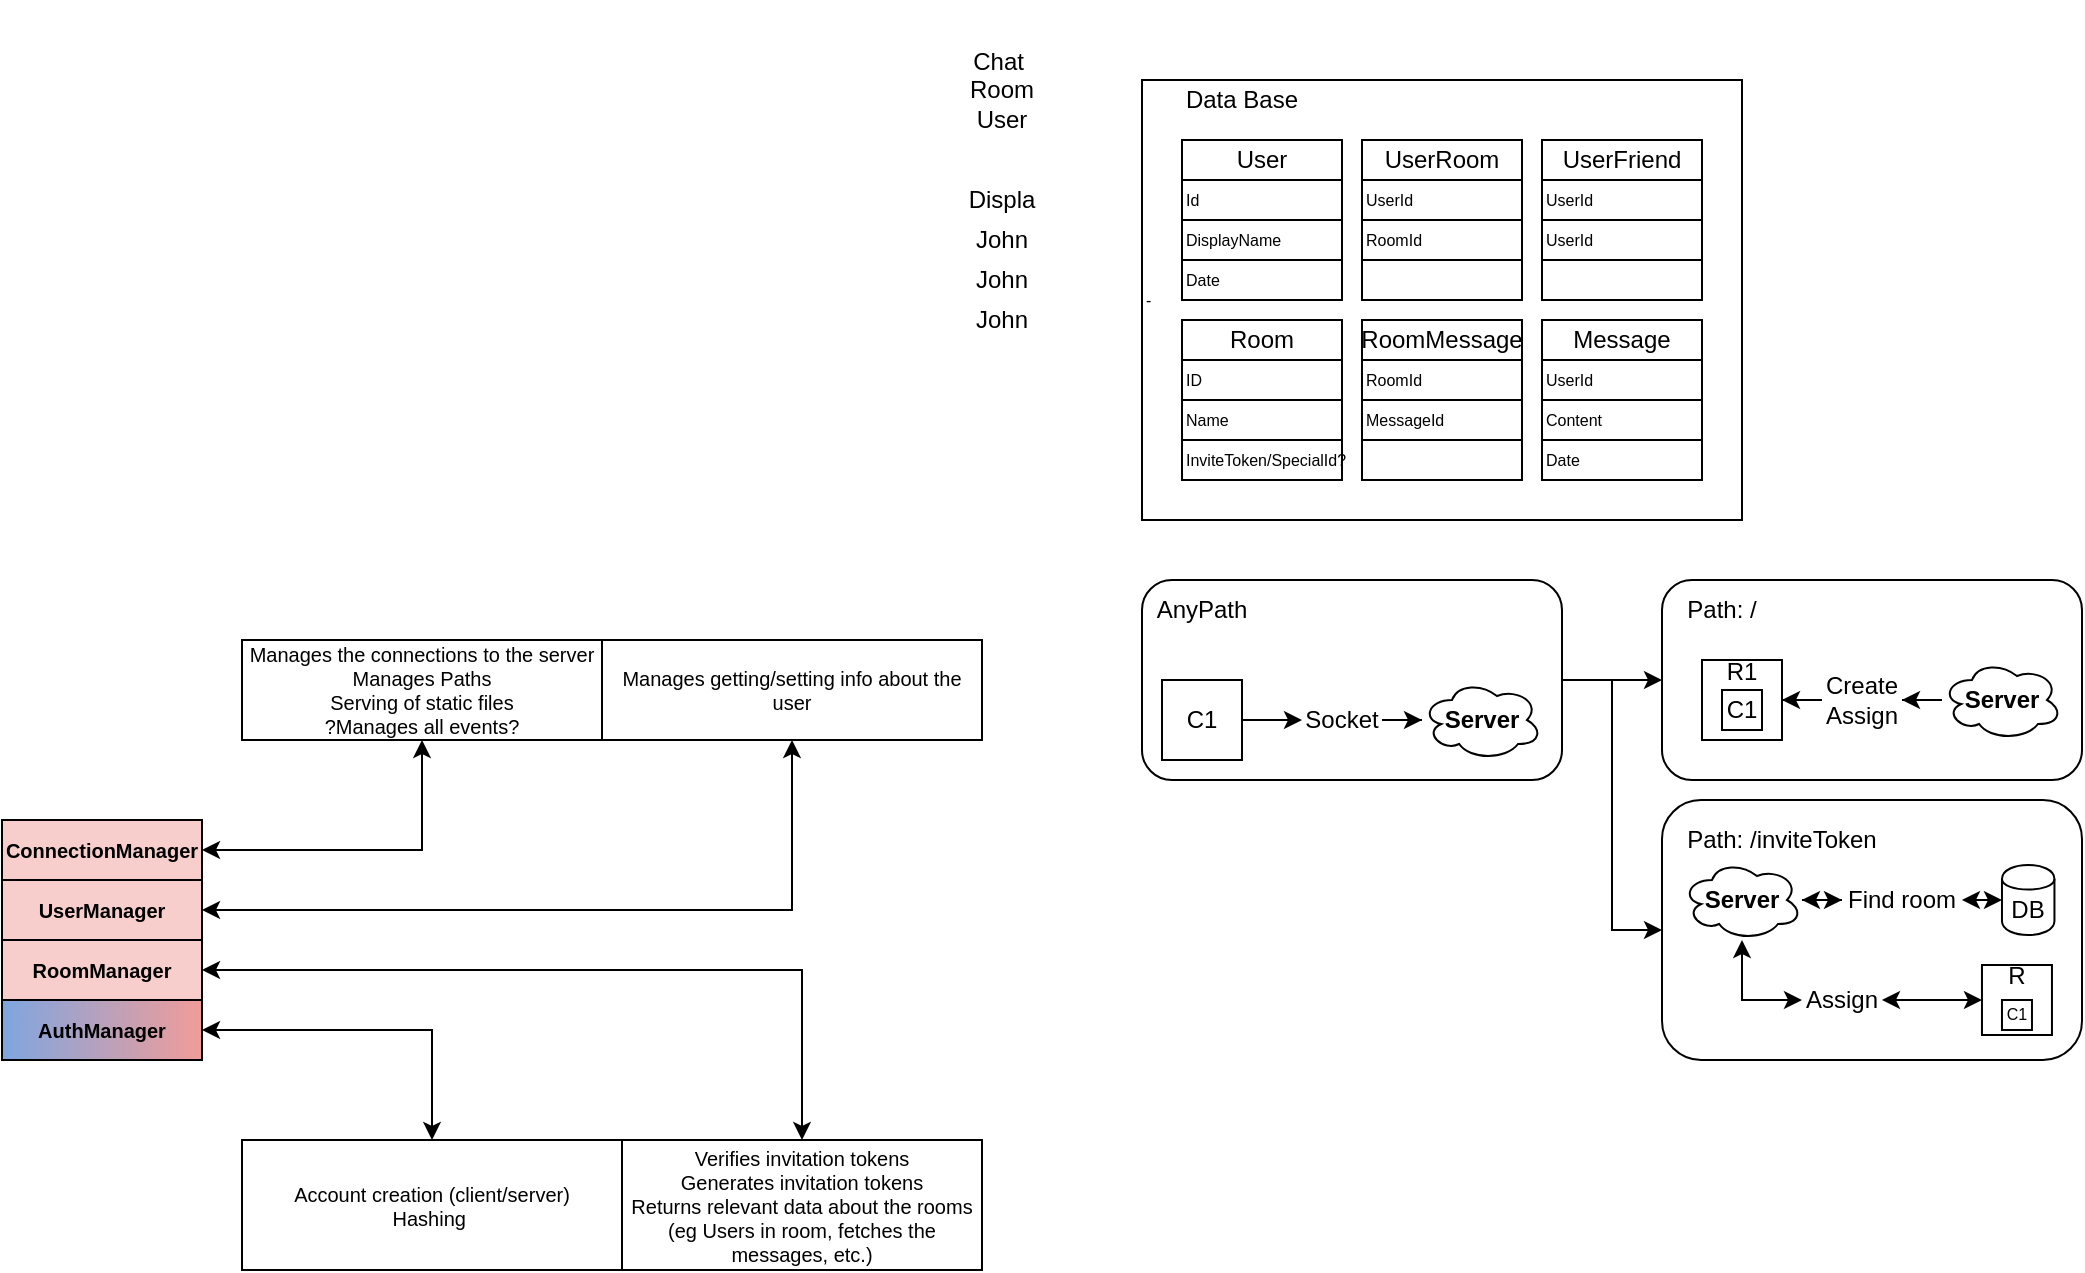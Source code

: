 <mxfile version="13.3.9" type="device" pages="2"><diagram id="C1Qc7fGZFLGcD5aJyYc9" name="Page-1"><mxGraphModel dx="750" dy="1463" grid="1" gridSize="10" guides="1" tooltips="1" connect="1" arrows="1" fold="1" page="1" pageScale="1" pageWidth="1100" pageHeight="850" math="0" shadow="0"><root><mxCell id="0"/><mxCell id="1" parent="0"/><mxCell id="4MFG4JKqk7e8f2Rn_GQQ-120" value="" style="group" parent="1" vertex="1" connectable="0"><mxGeometry x="610" y="-10" width="300" height="220" as="geometry"/></mxCell><mxCell id="4MFG4JKqk7e8f2Rn_GQQ-117" value="-" style="rounded=0;whiteSpace=wrap;html=1;strokeColor=#000000;fontSize=8;align=left;" parent="4MFG4JKqk7e8f2Rn_GQQ-120" vertex="1"><mxGeometry width="300" height="220" as="geometry"/></mxCell><mxCell id="4MFG4JKqk7e8f2Rn_GQQ-119" value="Data Base" style="text;html=1;strokeColor=none;fillColor=none;align=center;verticalAlign=middle;whiteSpace=wrap;rounded=0;fontSize=12;" parent="4MFG4JKqk7e8f2Rn_GQQ-120" vertex="1"><mxGeometry width="100" height="19.13" as="geometry"/></mxCell><mxCell id="4MFG4JKqk7e8f2Rn_GQQ-105" value="" style="group" parent="4MFG4JKqk7e8f2Rn_GQQ-120" vertex="1" connectable="0"><mxGeometry x="200" y="120" width="80" height="80" as="geometry"/></mxCell><mxCell id="4MFG4JKqk7e8f2Rn_GQQ-106" value="" style="whiteSpace=wrap;html=1;aspect=fixed;align=left;" parent="4MFG4JKqk7e8f2Rn_GQQ-105" vertex="1"><mxGeometry width="80" height="80" as="geometry"/></mxCell><mxCell id="4MFG4JKqk7e8f2Rn_GQQ-107" value="Message" style="text;html=1;fillColor=none;align=center;verticalAlign=middle;whiteSpace=wrap;rounded=0;strokeColor=#000000;" parent="4MFG4JKqk7e8f2Rn_GQQ-105" vertex="1"><mxGeometry width="80" height="20" as="geometry"/></mxCell><mxCell id="4MFG4JKqk7e8f2Rn_GQQ-108" value="UserId" style="text;html=1;fillColor=none;align=left;verticalAlign=middle;whiteSpace=wrap;rounded=0;strokeColor=#000000;fontSize=8;" parent="4MFG4JKqk7e8f2Rn_GQQ-105" vertex="1"><mxGeometry y="20" width="80" height="20" as="geometry"/></mxCell><mxCell id="4MFG4JKqk7e8f2Rn_GQQ-109" value="Content" style="text;html=1;fillColor=none;align=left;verticalAlign=middle;whiteSpace=wrap;rounded=0;strokeColor=#000000;fontSize=8;" parent="4MFG4JKqk7e8f2Rn_GQQ-105" vertex="1"><mxGeometry y="40" width="80" height="20" as="geometry"/></mxCell><mxCell id="4MFG4JKqk7e8f2Rn_GQQ-110" value="Date" style="text;html=1;fillColor=none;align=left;verticalAlign=middle;whiteSpace=wrap;rounded=0;strokeColor=#000000;fontSize=8;" parent="4MFG4JKqk7e8f2Rn_GQQ-105" vertex="1"><mxGeometry y="60" width="80" height="20" as="geometry"/></mxCell><mxCell id="4MFG4JKqk7e8f2Rn_GQQ-121" value="" style="group" parent="4MFG4JKqk7e8f2Rn_GQQ-120" vertex="1" connectable="0"><mxGeometry x="110" y="120" width="80" height="80" as="geometry"/></mxCell><mxCell id="4MFG4JKqk7e8f2Rn_GQQ-122" value="" style="whiteSpace=wrap;html=1;aspect=fixed;" parent="4MFG4JKqk7e8f2Rn_GQQ-121" vertex="1"><mxGeometry width="80" height="80" as="geometry"/></mxCell><mxCell id="4MFG4JKqk7e8f2Rn_GQQ-123" value="RoomMessage" style="text;html=1;fillColor=none;align=center;verticalAlign=middle;whiteSpace=wrap;rounded=0;strokeColor=#000000;" parent="4MFG4JKqk7e8f2Rn_GQQ-121" vertex="1"><mxGeometry width="80" height="20" as="geometry"/></mxCell><mxCell id="4MFG4JKqk7e8f2Rn_GQQ-124" value="RoomId" style="text;html=1;fillColor=none;align=left;verticalAlign=middle;whiteSpace=wrap;rounded=0;strokeColor=#000000;fontSize=8;" parent="4MFG4JKqk7e8f2Rn_GQQ-121" vertex="1"><mxGeometry y="20" width="80" height="20" as="geometry"/></mxCell><mxCell id="4MFG4JKqk7e8f2Rn_GQQ-125" value="MessageId" style="text;html=1;fillColor=none;align=left;verticalAlign=middle;whiteSpace=wrap;rounded=0;strokeColor=#000000;fontSize=8;" parent="4MFG4JKqk7e8f2Rn_GQQ-121" vertex="1"><mxGeometry y="40" width="80" height="20" as="geometry"/></mxCell><mxCell id="4MFG4JKqk7e8f2Rn_GQQ-126" value="" style="text;html=1;fillColor=none;align=left;verticalAlign=middle;whiteSpace=wrap;rounded=0;strokeColor=#000000;fontSize=8;" parent="4MFG4JKqk7e8f2Rn_GQQ-121" vertex="1"><mxGeometry y="60" width="80" height="20" as="geometry"/></mxCell><mxCell id="DiiUqdU1ZEPcjhOyAcF--4" value="Chat&amp;nbsp;&lt;br&gt;Room&lt;br&gt;User&lt;br&gt;" style="text;html=1;strokeColor=none;fillColor=none;align=center;verticalAlign=middle;whiteSpace=wrap;rounded=0;" parent="1" vertex="1"><mxGeometry x="460" y="-50" width="160" height="90" as="geometry"/></mxCell><mxCell id="DiiUqdU1ZEPcjhOyAcF--5" value="Displa" style="text;html=1;strokeColor=none;fillColor=none;align=center;verticalAlign=middle;whiteSpace=wrap;rounded=0;" parent="1" vertex="1"><mxGeometry x="520" y="40" width="40" height="20" as="geometry"/></mxCell><mxCell id="DiiUqdU1ZEPcjhOyAcF--7" value="John&lt;br&gt;" style="text;html=1;strokeColor=none;fillColor=none;align=center;verticalAlign=middle;whiteSpace=wrap;rounded=0;" parent="1" vertex="1"><mxGeometry x="520" y="60" width="40" height="20" as="geometry"/></mxCell><mxCell id="DiiUqdU1ZEPcjhOyAcF--9" value="John&lt;br&gt;" style="text;html=1;strokeColor=none;fillColor=none;align=center;verticalAlign=middle;whiteSpace=wrap;rounded=0;" parent="1" vertex="1"><mxGeometry x="520" y="80" width="40" height="20" as="geometry"/></mxCell><mxCell id="DiiUqdU1ZEPcjhOyAcF--10" value="John&lt;br&gt;" style="text;html=1;strokeColor=none;fillColor=none;align=center;verticalAlign=middle;whiteSpace=wrap;rounded=0;" parent="1" vertex="1"><mxGeometry x="520" y="100" width="40" height="20" as="geometry"/></mxCell><mxCell id="4MFG4JKqk7e8f2Rn_GQQ-31" value="" style="group" parent="1" vertex="1" connectable="0"><mxGeometry x="610" y="240" width="210" height="100" as="geometry"/></mxCell><mxCell id="4MFG4JKqk7e8f2Rn_GQQ-13" value="" style="rounded=1;whiteSpace=wrap;html=1;" parent="4MFG4JKqk7e8f2Rn_GQQ-31" vertex="1"><mxGeometry width="210" height="100" as="geometry"/></mxCell><mxCell id="4MFG4JKqk7e8f2Rn_GQQ-15" value="" style="group" parent="4MFG4JKqk7e8f2Rn_GQQ-31" vertex="1" connectable="0"><mxGeometry x="10" y="50" width="190" height="40" as="geometry"/></mxCell><mxCell id="DiiUqdU1ZEPcjhOyAcF--2" value="&lt;b&gt;Server&lt;/b&gt;" style="ellipse;shape=cloud;whiteSpace=wrap;html=1;" parent="4MFG4JKqk7e8f2Rn_GQQ-15" vertex="1"><mxGeometry x="130" width="60" height="40" as="geometry"/></mxCell><mxCell id="4MFG4JKqk7e8f2Rn_GQQ-3" value="C1" style="whiteSpace=wrap;html=1;aspect=fixed;" parent="4MFG4JKqk7e8f2Rn_GQQ-15" vertex="1"><mxGeometry width="40" height="40" as="geometry"/></mxCell><mxCell id="4MFG4JKqk7e8f2Rn_GQQ-11" style="edgeStyle=orthogonalEdgeStyle;rounded=0;orthogonalLoop=1;jettySize=auto;html=1;exitX=1;exitY=0.5;exitDx=0;exitDy=0;" parent="4MFG4JKqk7e8f2Rn_GQQ-15" source="4MFG4JKqk7e8f2Rn_GQQ-7" target="DiiUqdU1ZEPcjhOyAcF--2" edge="1"><mxGeometry relative="1" as="geometry"/></mxCell><mxCell id="4MFG4JKqk7e8f2Rn_GQQ-7" value="Socket" style="text;html=1;strokeColor=none;fillColor=none;align=center;verticalAlign=middle;whiteSpace=wrap;rounded=0;" parent="4MFG4JKqk7e8f2Rn_GQQ-15" vertex="1"><mxGeometry x="70" y="10" width="40" height="20" as="geometry"/></mxCell><mxCell id="4MFG4JKqk7e8f2Rn_GQQ-10" style="edgeStyle=orthogonalEdgeStyle;rounded=0;orthogonalLoop=1;jettySize=auto;html=1;exitX=1;exitY=0.5;exitDx=0;exitDy=0;entryX=0;entryY=0.5;entryDx=0;entryDy=0;" parent="4MFG4JKqk7e8f2Rn_GQQ-15" source="4MFG4JKqk7e8f2Rn_GQQ-3" target="4MFG4JKqk7e8f2Rn_GQQ-7" edge="1"><mxGeometry relative="1" as="geometry"/></mxCell><mxCell id="4MFG4JKqk7e8f2Rn_GQQ-32" value="AnyPath" style="text;html=1;strokeColor=none;fillColor=none;align=center;verticalAlign=middle;whiteSpace=wrap;rounded=0;" parent="4MFG4JKqk7e8f2Rn_GQQ-31" vertex="1"><mxGeometry x="10" y="5" width="40" height="20" as="geometry"/></mxCell><mxCell id="4MFG4JKqk7e8f2Rn_GQQ-46" value="" style="group" parent="1" vertex="1" connectable="0"><mxGeometry x="870" y="240" width="210" height="100" as="geometry"/></mxCell><mxCell id="4MFG4JKqk7e8f2Rn_GQQ-44" value="" style="group" parent="4MFG4JKqk7e8f2Rn_GQQ-46" vertex="1" connectable="0"><mxGeometry width="210" height="100" as="geometry"/></mxCell><mxCell id="4MFG4JKqk7e8f2Rn_GQQ-17" value="" style="rounded=1;whiteSpace=wrap;html=1;" parent="4MFG4JKqk7e8f2Rn_GQQ-44" vertex="1"><mxGeometry width="210" height="100" as="geometry"/></mxCell><mxCell id="4MFG4JKqk7e8f2Rn_GQQ-34" value="Path: /" style="text;html=1;strokeColor=none;fillColor=none;align=center;verticalAlign=middle;whiteSpace=wrap;rounded=0;" parent="4MFG4JKqk7e8f2Rn_GQQ-44" vertex="1"><mxGeometry x="10" y="5" width="40" height="20" as="geometry"/></mxCell><mxCell id="4MFG4JKqk7e8f2Rn_GQQ-40" value="" style="group" parent="4MFG4JKqk7e8f2Rn_GQQ-46" vertex="1" connectable="0"><mxGeometry x="10" y="40" width="200" height="50" as="geometry"/></mxCell><mxCell id="4MFG4JKqk7e8f2Rn_GQQ-20" value="&lt;b&gt;Server&lt;/b&gt;" style="ellipse;shape=cloud;whiteSpace=wrap;html=1;" parent="4MFG4JKqk7e8f2Rn_GQQ-40" vertex="1"><mxGeometry x="130" width="60" height="40" as="geometry"/></mxCell><mxCell id="4MFG4JKqk7e8f2Rn_GQQ-39" style="edgeStyle=orthogonalEdgeStyle;rounded=0;orthogonalLoop=1;jettySize=auto;html=1;exitX=1;exitY=0.5;exitDx=0;exitDy=0;startArrow=classic;startFill=1;endArrow=none;endFill=0;" parent="4MFG4JKqk7e8f2Rn_GQQ-40" source="4MFG4JKqk7e8f2Rn_GQQ-37" target="4MFG4JKqk7e8f2Rn_GQQ-20" edge="1"><mxGeometry relative="1" as="geometry"/></mxCell><mxCell id="4MFG4JKqk7e8f2Rn_GQQ-37" value="Create&lt;br&gt;Assign" style="text;html=1;strokeColor=none;fillColor=none;align=center;verticalAlign=middle;whiteSpace=wrap;rounded=0;" parent="4MFG4JKqk7e8f2Rn_GQQ-40" vertex="1"><mxGeometry x="70" y="10" width="40" height="20" as="geometry"/></mxCell><mxCell id="4MFG4JKqk7e8f2Rn_GQQ-38" style="edgeStyle=orthogonalEdgeStyle;rounded=0;orthogonalLoop=1;jettySize=auto;html=1;exitX=1;exitY=0.5;exitDx=0;exitDy=0;startArrow=classic;startFill=1;endArrow=none;endFill=0;" parent="4MFG4JKqk7e8f2Rn_GQQ-40" source="4MFG4JKqk7e8f2Rn_GQQ-25" target="4MFG4JKqk7e8f2Rn_GQQ-37" edge="1"><mxGeometry relative="1" as="geometry"><mxPoint x="820" y="465" as="sourcePoint"/><mxPoint x="860" y="465" as="targetPoint"/></mxGeometry></mxCell><mxCell id="4MFG4JKqk7e8f2Rn_GQQ-41" value="" style="group" parent="4MFG4JKqk7e8f2Rn_GQQ-40" vertex="1" connectable="0"><mxGeometry x="10" width="40" height="40" as="geometry"/></mxCell><mxCell id="4MFG4JKqk7e8f2Rn_GQQ-25" value="" style="whiteSpace=wrap;html=1;aspect=fixed;" parent="4MFG4JKqk7e8f2Rn_GQQ-41" vertex="1"><mxGeometry width="40" height="40" as="geometry"/></mxCell><mxCell id="4MFG4JKqk7e8f2Rn_GQQ-26" value="R1" style="text;html=1;strokeColor=none;fillColor=none;align=center;verticalAlign=middle;whiteSpace=wrap;rounded=0;" parent="4MFG4JKqk7e8f2Rn_GQQ-41" vertex="1"><mxGeometry width="40" height="12.5" as="geometry"/></mxCell><mxCell id="4MFG4JKqk7e8f2Rn_GQQ-21" value="C1" style="whiteSpace=wrap;html=1;aspect=fixed;" parent="4MFG4JKqk7e8f2Rn_GQQ-41" vertex="1"><mxGeometry x="10" y="15" width="20" height="20" as="geometry"/></mxCell><mxCell id="4MFG4JKqk7e8f2Rn_GQQ-18" value="" style="edgeStyle=orthogonalEdgeStyle;rounded=0;orthogonalLoop=1;jettySize=auto;html=1;" parent="1" source="4MFG4JKqk7e8f2Rn_GQQ-13" target="4MFG4JKqk7e8f2Rn_GQQ-17" edge="1"><mxGeometry relative="1" as="geometry"/></mxCell><mxCell id="4MFG4JKqk7e8f2Rn_GQQ-60" style="edgeStyle=orthogonalEdgeStyle;rounded=0;orthogonalLoop=1;jettySize=auto;html=1;exitX=1;exitY=0.5;exitDx=0;exitDy=0;entryX=0;entryY=0.5;entryDx=0;entryDy=0;startArrow=none;startFill=0;endArrow=classic;endFill=1;" parent="1" source="4MFG4JKqk7e8f2Rn_GQQ-13" target="4MFG4JKqk7e8f2Rn_GQQ-49" edge="1"><mxGeometry relative="1" as="geometry"/></mxCell><mxCell id="4MFG4JKqk7e8f2Rn_GQQ-88" value="" style="group" parent="1" vertex="1" connectable="0"><mxGeometry x="870" y="350" width="210" height="130" as="geometry"/></mxCell><mxCell id="4MFG4JKqk7e8f2Rn_GQQ-49" value="" style="rounded=1;whiteSpace=wrap;html=1;" parent="4MFG4JKqk7e8f2Rn_GQQ-88" vertex="1"><mxGeometry width="210" height="130" as="geometry"/></mxCell><mxCell id="4MFG4JKqk7e8f2Rn_GQQ-50" value="Path: /inviteToken" style="text;html=1;strokeColor=none;fillColor=none;align=center;verticalAlign=middle;whiteSpace=wrap;rounded=0;" parent="4MFG4JKqk7e8f2Rn_GQQ-88" vertex="1"><mxGeometry x="10" y="10" width="100" height="20" as="geometry"/></mxCell><mxCell id="4MFG4JKqk7e8f2Rn_GQQ-87" value="" style="group" parent="4MFG4JKqk7e8f2Rn_GQQ-88" vertex="1" connectable="0"><mxGeometry x="10" y="30" width="186.23" height="87.5" as="geometry"/></mxCell><mxCell id="4MFG4JKqk7e8f2Rn_GQQ-81" value="Assign" style="text;html=1;strokeColor=none;fillColor=none;align=center;verticalAlign=middle;whiteSpace=wrap;rounded=0;" parent="4MFG4JKqk7e8f2Rn_GQQ-87" vertex="1"><mxGeometry x="59.994" y="60" width="39.996" height="20.0" as="geometry"/></mxCell><mxCell id="4MFG4JKqk7e8f2Rn_GQQ-84" value="" style="group" parent="4MFG4JKqk7e8f2Rn_GQQ-87" vertex="1" connectable="0"><mxGeometry x="149.984" y="52.5" width="34.996" height="35" as="geometry"/></mxCell><mxCell id="4MFG4JKqk7e8f2Rn_GQQ-77" value="" style="whiteSpace=wrap;html=1;aspect=fixed;" parent="4MFG4JKqk7e8f2Rn_GQQ-84" vertex="1"><mxGeometry width="34.996" height="34.996" as="geometry"/></mxCell><mxCell id="4MFG4JKqk7e8f2Rn_GQQ-78" value="&lt;font style=&quot;font-size: 12px;&quot;&gt;R&lt;/font&gt;" style="text;html=1;strokeColor=none;fillColor=none;align=center;verticalAlign=middle;whiteSpace=wrap;rounded=0;fontSize=12;" parent="4MFG4JKqk7e8f2Rn_GQQ-84" vertex="1"><mxGeometry width="34.996" height="10.0" as="geometry"/></mxCell><mxCell id="4MFG4JKqk7e8f2Rn_GQQ-79" value="&lt;font style=&quot;font-size: 8px; line-height: 100%;&quot;&gt;C1&lt;/font&gt;" style="whiteSpace=wrap;html=1;aspect=fixed;align=center;fontSize=8;" parent="4MFG4JKqk7e8f2Rn_GQQ-84" vertex="1"><mxGeometry x="9.999" y="17.5" width="14.998" height="14.998" as="geometry"/></mxCell><mxCell id="4MFG4JKqk7e8f2Rn_GQQ-80" style="edgeStyle=orthogonalEdgeStyle;rounded=0;orthogonalLoop=1;jettySize=auto;html=1;exitX=1;exitY=0.5;exitDx=0;exitDy=0;entryX=0;entryY=0.5;entryDx=0;entryDy=0;startArrow=classic;startFill=1;endArrow=classic;endFill=1;" parent="4MFG4JKqk7e8f2Rn_GQQ-87" source="4MFG4JKqk7e8f2Rn_GQQ-81" target="4MFG4JKqk7e8f2Rn_GQQ-77" edge="1"><mxGeometry relative="1" as="geometry"><Array as="points"/></mxGeometry></mxCell><mxCell id="4MFG4JKqk7e8f2Rn_GQQ-61" value="&lt;b&gt;Server&lt;/b&gt;" style="ellipse;shape=cloud;whiteSpace=wrap;html=1;" parent="4MFG4JKqk7e8f2Rn_GQQ-87" vertex="1"><mxGeometry width="59.994" height="40.0" as="geometry"/></mxCell><mxCell id="4MFG4JKqk7e8f2Rn_GQQ-83" style="edgeStyle=orthogonalEdgeStyle;rounded=0;orthogonalLoop=1;jettySize=auto;html=1;exitX=0;exitY=0.5;exitDx=0;exitDy=0;startArrow=classic;startFill=1;endArrow=classic;endFill=1;" parent="4MFG4JKqk7e8f2Rn_GQQ-87" source="4MFG4JKqk7e8f2Rn_GQQ-81" target="4MFG4JKqk7e8f2Rn_GQQ-61" edge="1"><mxGeometry relative="1" as="geometry"/></mxCell><mxCell id="4MFG4JKqk7e8f2Rn_GQQ-69" style="edgeStyle=orthogonalEdgeStyle;rounded=0;orthogonalLoop=1;jettySize=auto;html=1;exitX=0;exitY=0.5;exitDx=0;exitDy=0;startArrow=classic;startFill=1;endArrow=classic;endFill=1;" parent="4MFG4JKqk7e8f2Rn_GQQ-87" source="4MFG4JKqk7e8f2Rn_GQQ-64" target="4MFG4JKqk7e8f2Rn_GQQ-61" edge="1"><mxGeometry relative="1" as="geometry"/></mxCell><mxCell id="4MFG4JKqk7e8f2Rn_GQQ-64" value="Find room" style="text;html=1;strokeColor=none;fillColor=none;align=center;verticalAlign=middle;whiteSpace=wrap;rounded=0;" parent="4MFG4JKqk7e8f2Rn_GQQ-87" vertex="1"><mxGeometry x="79.991" y="10.0" width="59.994" height="20.0" as="geometry"/></mxCell><mxCell id="4MFG4JKqk7e8f2Rn_GQQ-68" style="edgeStyle=orthogonalEdgeStyle;rounded=0;orthogonalLoop=1;jettySize=auto;html=1;exitX=0;exitY=0.5;exitDx=0;exitDy=0;entryX=1;entryY=0.5;entryDx=0;entryDy=0;startArrow=classic;startFill=1;endArrow=classic;endFill=1;" parent="4MFG4JKqk7e8f2Rn_GQQ-87" source="4MFG4JKqk7e8f2Rn_GQQ-67" target="4MFG4JKqk7e8f2Rn_GQQ-64" edge="1"><mxGeometry relative="1" as="geometry"/></mxCell><mxCell id="4MFG4JKqk7e8f2Rn_GQQ-67" value="DB" style="shape=cylinder;whiteSpace=wrap;html=1;boundedLbl=1;backgroundOutline=1;" parent="4MFG4JKqk7e8f2Rn_GQQ-87" vertex="1"><mxGeometry x="159.983" y="2.5" width="26.247" height="35" as="geometry"/></mxCell><mxCell id="DiiUqdU1ZEPcjhOyAcF--14" value="" style="group" parent="1" vertex="1" connectable="0"><mxGeometry x="630" y="20" width="90" height="80" as="geometry"/></mxCell><mxCell id="DiiUqdU1ZEPcjhOyAcF--12" value="" style="whiteSpace=wrap;html=1;aspect=fixed;align=left;" parent="DiiUqdU1ZEPcjhOyAcF--14" vertex="1"><mxGeometry width="80" height="80" as="geometry"/></mxCell><mxCell id="DiiUqdU1ZEPcjhOyAcF--13" value="User" style="text;html=1;fillColor=none;align=center;verticalAlign=middle;whiteSpace=wrap;rounded=0;strokeColor=#000000;" parent="DiiUqdU1ZEPcjhOyAcF--14" vertex="1"><mxGeometry width="80" height="20" as="geometry"/></mxCell><mxCell id="4MFG4JKqk7e8f2Rn_GQQ-95" value="Id" style="text;html=1;fillColor=none;align=left;verticalAlign=middle;whiteSpace=wrap;rounded=0;strokeColor=#000000;fontSize=8;" parent="DiiUqdU1ZEPcjhOyAcF--14" vertex="1"><mxGeometry y="20" width="80" height="20" as="geometry"/></mxCell><mxCell id="4MFG4JKqk7e8f2Rn_GQQ-96" value="DisplayName" style="text;html=1;fillColor=none;align=left;verticalAlign=middle;whiteSpace=wrap;rounded=0;strokeColor=#000000;fontSize=8;" parent="DiiUqdU1ZEPcjhOyAcF--14" vertex="1"><mxGeometry y="40" width="80" height="20" as="geometry"/></mxCell><mxCell id="4MFG4JKqk7e8f2Rn_GQQ-97" value="Date" style="text;html=1;fillColor=none;align=left;verticalAlign=middle;whiteSpace=wrap;rounded=0;strokeColor=#000000;fontSize=8;" parent="DiiUqdU1ZEPcjhOyAcF--14" vertex="1"><mxGeometry y="60" width="80" height="20" as="geometry"/></mxCell><mxCell id="DiiUqdU1ZEPcjhOyAcF--17" value="" style="group" parent="1" vertex="1" connectable="0"><mxGeometry x="630" y="110" width="80" height="80" as="geometry"/></mxCell><mxCell id="DiiUqdU1ZEPcjhOyAcF--15" value="" style="whiteSpace=wrap;html=1;aspect=fixed;" parent="DiiUqdU1ZEPcjhOyAcF--17" vertex="1"><mxGeometry width="80" height="80" as="geometry"/></mxCell><mxCell id="DiiUqdU1ZEPcjhOyAcF--16" value="Room" style="text;html=1;fillColor=none;align=center;verticalAlign=middle;whiteSpace=wrap;rounded=0;strokeColor=#000000;" parent="DiiUqdU1ZEPcjhOyAcF--17" vertex="1"><mxGeometry width="80" height="20" as="geometry"/></mxCell><mxCell id="4MFG4JKqk7e8f2Rn_GQQ-91" value="ID" style="text;html=1;fillColor=none;align=left;verticalAlign=middle;whiteSpace=wrap;rounded=0;strokeColor=#000000;fontSize=8;" parent="DiiUqdU1ZEPcjhOyAcF--17" vertex="1"><mxGeometry y="20" width="80" height="20" as="geometry"/></mxCell><mxCell id="4MFG4JKqk7e8f2Rn_GQQ-92" value="Name" style="text;html=1;fillColor=none;align=left;verticalAlign=middle;whiteSpace=wrap;rounded=0;strokeColor=#000000;fontSize=8;" parent="DiiUqdU1ZEPcjhOyAcF--17" vertex="1"><mxGeometry y="40" width="80" height="20" as="geometry"/></mxCell><mxCell id="4MFG4JKqk7e8f2Rn_GQQ-93" value="InviteToken/SpecialId?" style="text;html=1;fillColor=none;align=left;verticalAlign=middle;whiteSpace=wrap;rounded=0;strokeColor=#000000;fontSize=8;" parent="DiiUqdU1ZEPcjhOyAcF--17" vertex="1"><mxGeometry y="60" width="80" height="20" as="geometry"/></mxCell><mxCell id="4MFG4JKqk7e8f2Rn_GQQ-98" value="" style="group" parent="1" vertex="1" connectable="0"><mxGeometry x="720" y="20" width="80" height="80" as="geometry"/></mxCell><mxCell id="4MFG4JKqk7e8f2Rn_GQQ-99" value="" style="whiteSpace=wrap;html=1;aspect=fixed;align=left;" parent="4MFG4JKqk7e8f2Rn_GQQ-98" vertex="1"><mxGeometry width="80" height="80" as="geometry"/></mxCell><mxCell id="4MFG4JKqk7e8f2Rn_GQQ-100" value="UserRoom" style="text;html=1;fillColor=none;align=center;verticalAlign=middle;whiteSpace=wrap;rounded=0;strokeColor=#000000;" parent="4MFG4JKqk7e8f2Rn_GQQ-98" vertex="1"><mxGeometry width="80" height="20" as="geometry"/></mxCell><mxCell id="4MFG4JKqk7e8f2Rn_GQQ-101" value="UserId" style="text;html=1;fillColor=none;align=left;verticalAlign=middle;whiteSpace=wrap;rounded=0;strokeColor=#000000;fontSize=8;" parent="4MFG4JKqk7e8f2Rn_GQQ-98" vertex="1"><mxGeometry y="20" width="80" height="20" as="geometry"/></mxCell><mxCell id="4MFG4JKqk7e8f2Rn_GQQ-102" value="RoomId" style="text;html=1;fillColor=none;align=left;verticalAlign=middle;whiteSpace=wrap;rounded=0;strokeColor=#000000;fontSize=8;" parent="4MFG4JKqk7e8f2Rn_GQQ-98" vertex="1"><mxGeometry y="40" width="80" height="20" as="geometry"/></mxCell><mxCell id="4MFG4JKqk7e8f2Rn_GQQ-103" value="" style="text;html=1;fillColor=none;align=left;verticalAlign=middle;whiteSpace=wrap;rounded=0;strokeColor=#000000;fontSize=8;" parent="4MFG4JKqk7e8f2Rn_GQQ-98" vertex="1"><mxGeometry y="60" width="80" height="20" as="geometry"/></mxCell><mxCell id="4MFG4JKqk7e8f2Rn_GQQ-111" value="" style="group" parent="1" vertex="1" connectable="0"><mxGeometry x="810" y="20" width="80" height="80" as="geometry"/></mxCell><mxCell id="4MFG4JKqk7e8f2Rn_GQQ-112" value="" style="whiteSpace=wrap;html=1;aspect=fixed;align=left;" parent="4MFG4JKqk7e8f2Rn_GQQ-111" vertex="1"><mxGeometry width="80" height="80" as="geometry"/></mxCell><mxCell id="4MFG4JKqk7e8f2Rn_GQQ-113" value="UserFriend" style="text;html=1;fillColor=none;align=center;verticalAlign=middle;whiteSpace=wrap;rounded=0;strokeColor=#000000;" parent="4MFG4JKqk7e8f2Rn_GQQ-111" vertex="1"><mxGeometry width="80" height="20" as="geometry"/></mxCell><mxCell id="4MFG4JKqk7e8f2Rn_GQQ-114" value="UserId" style="text;html=1;fillColor=none;align=left;verticalAlign=middle;whiteSpace=wrap;rounded=0;strokeColor=#000000;fontSize=8;" parent="4MFG4JKqk7e8f2Rn_GQQ-111" vertex="1"><mxGeometry y="20" width="80" height="20" as="geometry"/></mxCell><mxCell id="4MFG4JKqk7e8f2Rn_GQQ-115" value="UserId" style="text;html=1;fillColor=none;align=left;verticalAlign=middle;whiteSpace=wrap;rounded=0;strokeColor=#000000;fontSize=8;" parent="4MFG4JKqk7e8f2Rn_GQQ-111" vertex="1"><mxGeometry y="40" width="80" height="20" as="geometry"/></mxCell><mxCell id="4MFG4JKqk7e8f2Rn_GQQ-116" value="" style="text;html=1;fillColor=none;align=left;verticalAlign=middle;whiteSpace=wrap;rounded=0;strokeColor=#000000;fontSize=8;" parent="4MFG4JKqk7e8f2Rn_GQQ-111" vertex="1"><mxGeometry y="60" width="80" height="20" as="geometry"/></mxCell><mxCell id="4MFG4JKqk7e8f2Rn_GQQ-138" value="" style="edgeStyle=orthogonalEdgeStyle;rounded=0;orthogonalLoop=1;jettySize=auto;html=1;startArrow=classic;startFill=1;endArrow=classic;endFill=1;fontSize=10;" parent="1" source="4MFG4JKqk7e8f2Rn_GQQ-127" target="4MFG4JKqk7e8f2Rn_GQQ-137" edge="1"><mxGeometry relative="1" as="geometry"/></mxCell><mxCell id="4MFG4JKqk7e8f2Rn_GQQ-127" value="&lt;font style=&quot;font-size: 10px;&quot;&gt;RoomManager&lt;/font&gt;" style="text;html=1;align=center;verticalAlign=middle;whiteSpace=wrap;rounded=0;fontSize=10;fillColor=#f8cecc;fontStyle=1;strokeColor=#000000;" parent="1" vertex="1"><mxGeometry x="40" y="420" width="100" height="30" as="geometry"/></mxCell><mxCell id="4MFG4JKqk7e8f2Rn_GQQ-137" value="Verifies invitation tokens&lt;br&gt;Generates invitation tokens&lt;br&gt;Returns relevant data about the rooms&lt;br&gt;(eg Users in room, fetches the messages, etc.)" style="text;html=1;align=center;verticalAlign=middle;whiteSpace=wrap;rounded=0;fontSize=10;strokeColor=#000000;fillColor=#ffffff;fontStyle=0" parent="1" vertex="1"><mxGeometry x="350" y="520" width="180" height="65" as="geometry"/></mxCell><mxCell id="4MFG4JKqk7e8f2Rn_GQQ-134" value="" style="edgeStyle=orthogonalEdgeStyle;rounded=0;orthogonalLoop=1;jettySize=auto;html=1;startArrow=classic;startFill=1;endArrow=classic;endFill=1;fontSize=10;" parent="1" source="4MFG4JKqk7e8f2Rn_GQQ-128" target="4MFG4JKqk7e8f2Rn_GQQ-133" edge="1"><mxGeometry relative="1" as="geometry"/></mxCell><mxCell id="4MFG4JKqk7e8f2Rn_GQQ-128" value="ConnectionManager" style="text;html=1;align=center;verticalAlign=middle;whiteSpace=wrap;rounded=0;fontSize=10;strokeColor=#000000;fontStyle=1;fillColor=#F8CECC;" parent="1" vertex="1"><mxGeometry x="40" y="360" width="100" height="30" as="geometry"/></mxCell><mxCell id="4MFG4JKqk7e8f2Rn_GQQ-133" value="&lt;p style=&quot;line-height: 80%&quot;&gt;&lt;/p&gt;&lt;div&gt;&lt;span&gt;Manages the connections to the server&lt;/span&gt;&lt;/div&gt;&lt;span&gt;&lt;div&gt;&lt;span&gt;Manages Paths&lt;/span&gt;&lt;/div&gt;&lt;/span&gt;&lt;span&gt;&lt;div&gt;&lt;span&gt;Serving of static files&lt;/span&gt;&lt;/div&gt;&lt;div&gt;&lt;span&gt;?Manages all events?&lt;/span&gt;&lt;/div&gt;&lt;/span&gt;&lt;p&gt;&lt;/p&gt;" style="text;html=1;align=center;verticalAlign=middle;whiteSpace=wrap;rounded=0;fontSize=10;strokeColor=#000000;fillColor=#ffffff;fontStyle=0" parent="1" vertex="1"><mxGeometry x="160" y="270" width="180" height="50" as="geometry"/></mxCell><mxCell id="4MFG4JKqk7e8f2Rn_GQQ-136" value="" style="edgeStyle=orthogonalEdgeStyle;rounded=0;orthogonalLoop=1;jettySize=auto;html=1;startArrow=classic;startFill=1;endArrow=classic;endFill=1;fontSize=10;" parent="1" source="4MFG4JKqk7e8f2Rn_GQQ-129" target="4MFG4JKqk7e8f2Rn_GQQ-135" edge="1"><mxGeometry relative="1" as="geometry"/></mxCell><mxCell id="4MFG4JKqk7e8f2Rn_GQQ-129" value="UserManager" style="text;html=1;align=center;verticalAlign=middle;whiteSpace=wrap;rounded=0;fontSize=10;strokeColor=#000000;fontStyle=1;fillColor=#F8CECC;" parent="1" vertex="1"><mxGeometry x="40" y="390" width="100" height="30" as="geometry"/></mxCell><mxCell id="4MFG4JKqk7e8f2Rn_GQQ-135" value="Manages getting/setting info about the user" style="text;html=1;align=center;verticalAlign=middle;whiteSpace=wrap;rounded=0;fontSize=10;strokeColor=#000000;fillColor=#ffffff;fontStyle=0" parent="1" vertex="1"><mxGeometry x="340" y="270" width="190" height="50" as="geometry"/></mxCell><mxCell id="4MFG4JKqk7e8f2Rn_GQQ-140" value="" style="edgeStyle=orthogonalEdgeStyle;rounded=0;orthogonalLoop=1;jettySize=auto;html=1;startArrow=classic;startFill=1;endArrow=classic;endFill=1;fontSize=10;" parent="1" source="4MFG4JKqk7e8f2Rn_GQQ-130" target="4MFG4JKqk7e8f2Rn_GQQ-141" edge="1"><mxGeometry relative="1" as="geometry"><mxPoint x="115.034" y="570" as="targetPoint"/></mxGeometry></mxCell><mxCell id="4MFG4JKqk7e8f2Rn_GQQ-130" value="AuthManager" style="text;html=1;align=center;verticalAlign=middle;whiteSpace=wrap;rounded=0;fontSize=10;fontStyle=1;gradientDirection=east;strokeColor=#000000;fillColor=#7EA6E0;gradientColor=#F19C99;" parent="1" vertex="1"><mxGeometry x="40" y="450" width="100" height="30" as="geometry"/></mxCell><mxCell id="4MFG4JKqk7e8f2Rn_GQQ-141" value="Account creation (client/server)&lt;br&gt;Hashing&amp;nbsp;" style="text;html=1;align=center;verticalAlign=middle;whiteSpace=wrap;rounded=0;fontSize=10;strokeColor=#000000;fillColor=#ffffff;fontStyle=0" parent="1" vertex="1"><mxGeometry x="160" y="520" width="190" height="65" as="geometry"/></mxCell></root></mxGraphModel></diagram><diagram id="5dsKIqIPnRoDWxyhpG8c" name="Login"><mxGraphModel dx="1088" dy="889" grid="1" gridSize="10" guides="1" tooltips="1" connect="1" arrows="1" fold="1" page="1" pageScale="1" pageWidth="1100" pageHeight="850" math="0" shadow="0"><root><mxCell id="0LfWiA1cjvH2BM8M4XSM-0"/><mxCell id="0LfWiA1cjvH2BM8M4XSM-1" parent="0LfWiA1cjvH2BM8M4XSM-0"/><mxCell id="0LfWiA1cjvH2BM8M4XSM-4" style="edgeStyle=orthogonalEdgeStyle;rounded=0;orthogonalLoop=1;jettySize=auto;html=1;exitX=1;exitY=0.5;exitDx=0;exitDy=0;entryX=0;entryY=0.5;entryDx=0;entryDy=0;fontSize=16;" edge="1" parent="0LfWiA1cjvH2BM8M4XSM-1" source="0LfWiA1cjvH2BM8M4XSM-2" target="0LfWiA1cjvH2BM8M4XSM-3"><mxGeometry relative="1" as="geometry"/></mxCell><mxCell id="0LfWiA1cjvH2BM8M4XSM-66" style="edgeStyle=orthogonalEdgeStyle;rounded=0;orthogonalLoop=1;jettySize=auto;html=1;exitX=0.75;exitY=1;exitDx=0;exitDy=0;entryX=0.75;entryY=0;entryDx=0;entryDy=0;fontSize=16;" edge="1" parent="0LfWiA1cjvH2BM8M4XSM-1" source="0LfWiA1cjvH2BM8M4XSM-2" target="0LfWiA1cjvH2BM8M4XSM-59"><mxGeometry relative="1" as="geometry"/></mxCell><mxCell id="0LfWiA1cjvH2BM8M4XSM-2" value="Login&lt;br style=&quot;font-size: 16px;&quot;&gt;Portal" style="rounded=0;whiteSpace=wrap;html=1;fontSize=16;fontStyle=0" vertex="1" parent="0LfWiA1cjvH2BM8M4XSM-1"><mxGeometry x="540" y="510" width="110" height="60" as="geometry"/></mxCell><mxCell id="0LfWiA1cjvH2BM8M4XSM-9" style="edgeStyle=orthogonalEdgeStyle;rounded=0;orthogonalLoop=1;jettySize=auto;html=1;exitX=0;exitY=0.75;exitDx=0;exitDy=0;entryX=1;entryY=0.75;entryDx=0;entryDy=0;fontSize=16;" edge="1" parent="0LfWiA1cjvH2BM8M4XSM-1" source="0LfWiA1cjvH2BM8M4XSM-3" target="0LfWiA1cjvH2BM8M4XSM-2"><mxGeometry relative="1" as="geometry"/></mxCell><mxCell id="0LfWiA1cjvH2BM8M4XSM-55" style="edgeStyle=orthogonalEdgeStyle;rounded=0;orthogonalLoop=1;jettySize=auto;html=1;exitX=0.75;exitY=0;exitDx=0;exitDy=0;entryX=1;entryY=0.5;entryDx=0;entryDy=0;fontSize=16;" edge="1" parent="0LfWiA1cjvH2BM8M4XSM-1" source="0LfWiA1cjvH2BM8M4XSM-3" target="0LfWiA1cjvH2BM8M4XSM-47"><mxGeometry relative="1" as="geometry"/></mxCell><mxCell id="0LfWiA1cjvH2BM8M4XSM-63" style="edgeStyle=orthogonalEdgeStyle;rounded=0;orthogonalLoop=1;jettySize=auto;html=1;exitX=0.75;exitY=1;exitDx=0;exitDy=0;entryX=1;entryY=0.75;entryDx=0;entryDy=0;fontSize=16;" edge="1" parent="0LfWiA1cjvH2BM8M4XSM-1" source="0LfWiA1cjvH2BM8M4XSM-3" target="0LfWiA1cjvH2BM8M4XSM-59"><mxGeometry relative="1" as="geometry"/></mxCell><mxCell id="0LfWiA1cjvH2BM8M4XSM-3" value="Server" style="rounded=0;whiteSpace=wrap;html=1;fontSize=16;" vertex="1" parent="0LfWiA1cjvH2BM8M4XSM-1"><mxGeometry x="850" y="510" width="120" height="60" as="geometry"/></mxCell><mxCell id="0LfWiA1cjvH2BM8M4XSM-5" value="POST" style="text;html=1;strokeColor=none;fillColor=none;align=center;verticalAlign=middle;whiteSpace=wrap;rounded=0;fontSize=16;" vertex="1" parent="0LfWiA1cjvH2BM8M4XSM-1"><mxGeometry x="730" y="510" width="40" height="20" as="geometry"/></mxCell><mxCell id="0LfWiA1cjvH2BM8M4XSM-10" value="Error/&lt;br&gt;Acc Token" style="text;html=1;strokeColor=none;fillColor=none;align=center;verticalAlign=middle;whiteSpace=wrap;rounded=0;fontSize=16;" vertex="1" parent="0LfWiA1cjvH2BM8M4XSM-1"><mxGeometry x="705" y="570" width="90" height="20" as="geometry"/></mxCell><mxCell id="0LfWiA1cjvH2BM8M4XSM-19" value="" style="group" vertex="1" connectable="0" parent="0LfWiA1cjvH2BM8M4XSM-1"><mxGeometry x="540" y="380" width="110" height="100" as="geometry"/></mxCell><mxCell id="0LfWiA1cjvH2BM8M4XSM-17" value="" style="rounded=0;whiteSpace=wrap;html=1;fontSize=16;align=center;verticalAlign=top;fontStyle=0;labelBorderColor=none;spacingLeft=0;" vertex="1" parent="0LfWiA1cjvH2BM8M4XSM-19"><mxGeometry width="110" height="100" as="geometry"/></mxCell><mxCell id="0LfWiA1cjvH2BM8M4XSM-18" value="Input Data" style="text;html=1;fillColor=none;align=center;verticalAlign=middle;whiteSpace=wrap;rounded=0;fontSize=16;labelBorderColor=none;strokeColor=#000000;" vertex="1" parent="0LfWiA1cjvH2BM8M4XSM-19"><mxGeometry width="110" height="20" as="geometry"/></mxCell><mxCell id="0LfWiA1cjvH2BM8M4XSM-16" value="" style="group" vertex="1" connectable="0" parent="0LfWiA1cjvH2BM8M4XSM-19"><mxGeometry x="10" y="40" width="90" height="50" as="geometry"/></mxCell><mxCell id="0LfWiA1cjvH2BM8M4XSM-11" value="Username/&lt;br&gt;Email" style="text;html=1;strokeColor=none;fillColor=none;align=center;verticalAlign=middle;whiteSpace=wrap;rounded=0;fontSize=16;" vertex="1" parent="0LfWiA1cjvH2BM8M4XSM-16"><mxGeometry width="90" height="20" as="geometry"/></mxCell><mxCell id="0LfWiA1cjvH2BM8M4XSM-13" value="Password" style="text;html=1;strokeColor=none;fillColor=none;align=center;verticalAlign=middle;whiteSpace=wrap;rounded=0;fontSize=16;" vertex="1" parent="0LfWiA1cjvH2BM8M4XSM-16"><mxGeometry y="30" width="90" height="20" as="geometry"/></mxCell><mxCell id="0LfWiA1cjvH2BM8M4XSM-43" style="edgeStyle=orthogonalEdgeStyle;rounded=0;orthogonalLoop=1;jettySize=auto;html=1;exitX=0.5;exitY=1;exitDx=0;exitDy=0;entryX=0;entryY=0.5;entryDx=0;entryDy=0;fontSize=16;" edge="1" parent="0LfWiA1cjvH2BM8M4XSM-1" source="0LfWiA1cjvH2BM8M4XSM-41" target="0LfWiA1cjvH2BM8M4XSM-2"><mxGeometry relative="1" as="geometry"/></mxCell><mxCell id="0LfWiA1cjvH2BM8M4XSM-48" style="edgeStyle=orthogonalEdgeStyle;rounded=0;orthogonalLoop=1;jettySize=auto;html=1;exitX=0.5;exitY=0;exitDx=0;exitDy=0;entryX=0;entryY=0.5;entryDx=0;entryDy=0;fontSize=16;" edge="1" parent="0LfWiA1cjvH2BM8M4XSM-1" source="0LfWiA1cjvH2BM8M4XSM-41" target="0LfWiA1cjvH2BM8M4XSM-47"><mxGeometry relative="1" as="geometry"/></mxCell><mxCell id="0LfWiA1cjvH2BM8M4XSM-41" value="LS contains &lt;br&gt;Acc Token?" style="rhombus;whiteSpace=wrap;html=1;rounded=0;strokeColor=#000000;fontSize=16;align=center;" vertex="1" parent="0LfWiA1cjvH2BM8M4XSM-1"><mxGeometry x="250" y="325" width="120" height="100" as="geometry"/></mxCell><mxCell id="0LfWiA1cjvH2BM8M4XSM-42" style="edgeStyle=orthogonalEdgeStyle;rounded=0;orthogonalLoop=1;jettySize=auto;html=1;exitX=1;exitY=0.5;exitDx=0;exitDy=0;entryX=0;entryY=0.5;entryDx=0;entryDy=0;fontSize=16;" edge="1" parent="0LfWiA1cjvH2BM8M4XSM-1" source="0LfWiA1cjvH2BM8M4XSM-15" target="0LfWiA1cjvH2BM8M4XSM-41"><mxGeometry relative="1" as="geometry"/></mxCell><mxCell id="0LfWiA1cjvH2BM8M4XSM-44" value="No" style="text;html=1;align=center;verticalAlign=middle;resizable=0;points=[];autosize=1;fontSize=16;" vertex="1" parent="0LfWiA1cjvH2BM8M4XSM-1"><mxGeometry x="410" y="510" width="40" height="20" as="geometry"/></mxCell><mxCell id="0LfWiA1cjvH2BM8M4XSM-52" style="edgeStyle=orthogonalEdgeStyle;rounded=0;orthogonalLoop=1;jettySize=auto;html=1;exitX=1;exitY=0.75;exitDx=0;exitDy=0;entryX=0.5;entryY=0;entryDx=0;entryDy=0;fontSize=16;" edge="1" parent="0LfWiA1cjvH2BM8M4XSM-1" source="0LfWiA1cjvH2BM8M4XSM-47" target="0LfWiA1cjvH2BM8M4XSM-3"><mxGeometry relative="1" as="geometry"/></mxCell><mxCell id="0LfWiA1cjvH2BM8M4XSM-47" value="Chat portal" style="rounded=0;whiteSpace=wrap;html=1;fontSize=16;fontStyle=0" vertex="1" parent="0LfWiA1cjvH2BM8M4XSM-1"><mxGeometry x="540" y="170" width="110" height="60" as="geometry"/></mxCell><mxCell id="0LfWiA1cjvH2BM8M4XSM-49" value="Yes" style="text;html=1;align=center;verticalAlign=middle;resizable=0;points=[];autosize=1;fontSize=16;" vertex="1" parent="0LfWiA1cjvH2BM8M4XSM-1"><mxGeometry x="410" y="180" width="40" height="20" as="geometry"/></mxCell><mxCell id="0LfWiA1cjvH2BM8M4XSM-53" value="Acc&lt;br&gt;Token" style="text;html=1;strokeColor=none;fillColor=none;align=center;verticalAlign=middle;whiteSpace=wrap;rounded=0;fontSize=16;" vertex="1" parent="0LfWiA1cjvH2BM8M4XSM-1"><mxGeometry x="780" y="230" width="40" height="20" as="geometry"/></mxCell><mxCell id="0LfWiA1cjvH2BM8M4XSM-56" value="Render" style="text;html=1;strokeColor=none;fillColor=none;align=center;verticalAlign=middle;whiteSpace=wrap;rounded=0;fontSize=16;" vertex="1" parent="0LfWiA1cjvH2BM8M4XSM-1"><mxGeometry x="780" y="170" width="40" height="20" as="geometry"/></mxCell><mxCell id="0LfWiA1cjvH2BM8M4XSM-57" value="" style="group" vertex="1" connectable="0" parent="0LfWiA1cjvH2BM8M4XSM-1"><mxGeometry x="20" y="295" width="180" height="160" as="geometry"/></mxCell><mxCell id="0LfWiA1cjvH2BM8M4XSM-15" value="" style="rounded=0;whiteSpace=wrap;html=1;fontSize=16;" vertex="1" parent="0LfWiA1cjvH2BM8M4XSM-57"><mxGeometry width="180" height="160" as="geometry"/></mxCell><mxCell id="0LfWiA1cjvH2BM8M4XSM-22" value="Client Browser" style="text;html=1;fillColor=none;align=center;verticalAlign=middle;whiteSpace=wrap;rounded=0;fontSize=16;strokeColor=#000000;" vertex="1" parent="0LfWiA1cjvH2BM8M4XSM-57"><mxGeometry width="180" height="13.333" as="geometry"/></mxCell><mxCell id="0LfWiA1cjvH2BM8M4XSM-31" value="" style="group" vertex="1" connectable="0" parent="0LfWiA1cjvH2BM8M4XSM-57"><mxGeometry x="35" y="30" width="110" height="100" as="geometry"/></mxCell><mxCell id="0LfWiA1cjvH2BM8M4XSM-32" value="" style="rounded=0;whiteSpace=wrap;html=1;fontSize=16;align=center;verticalAlign=top;fontStyle=0;labelBorderColor=none;spacingLeft=0;" vertex="1" parent="0LfWiA1cjvH2BM8M4XSM-31"><mxGeometry width="110" height="100" as="geometry"/></mxCell><mxCell id="0LfWiA1cjvH2BM8M4XSM-33" value="Local Storage" style="text;html=1;fillColor=none;align=center;verticalAlign=middle;whiteSpace=wrap;rounded=0;fontSize=16;labelBorderColor=none;strokeColor=#000000;" vertex="1" parent="0LfWiA1cjvH2BM8M4XSM-31"><mxGeometry width="110" height="20" as="geometry"/></mxCell><mxCell id="0LfWiA1cjvH2BM8M4XSM-40" value="Acc Token?" style="text;html=1;strokeColor=none;fillColor=none;align=center;verticalAlign=middle;whiteSpace=wrap;rounded=0;fontSize=16;" vertex="1" parent="0LfWiA1cjvH2BM8M4XSM-31"><mxGeometry y="20" width="110" height="80" as="geometry"/></mxCell><mxCell id="0LfWiA1cjvH2BM8M4XSM-58" style="edgeStyle=orthogonalEdgeStyle;rounded=0;orthogonalLoop=1;jettySize=auto;html=1;exitX=0.5;exitY=1;exitDx=0;exitDy=0;entryX=0.5;entryY=0;entryDx=0;entryDy=0;fontSize=16;" edge="1" parent="0LfWiA1cjvH2BM8M4XSM-1" source="0LfWiA1cjvH2BM8M4XSM-17" target="0LfWiA1cjvH2BM8M4XSM-2"><mxGeometry relative="1" as="geometry"/></mxCell><mxCell id="0LfWiA1cjvH2BM8M4XSM-60" style="edgeStyle=orthogonalEdgeStyle;rounded=0;orthogonalLoop=1;jettySize=auto;html=1;exitX=1;exitY=0.5;exitDx=0;exitDy=0;entryX=0.5;entryY=1;entryDx=0;entryDy=0;fontSize=16;" edge="1" parent="0LfWiA1cjvH2BM8M4XSM-1" source="0LfWiA1cjvH2BM8M4XSM-59" target="0LfWiA1cjvH2BM8M4XSM-3"><mxGeometry relative="1" as="geometry"/></mxCell><mxCell id="0LfWiA1cjvH2BM8M4XSM-65" style="edgeStyle=orthogonalEdgeStyle;rounded=0;orthogonalLoop=1;jettySize=auto;html=1;exitX=0.25;exitY=0;exitDx=0;exitDy=0;entryX=0.25;entryY=1;entryDx=0;entryDy=0;fontSize=16;" edge="1" parent="0LfWiA1cjvH2BM8M4XSM-1" source="0LfWiA1cjvH2BM8M4XSM-59" target="0LfWiA1cjvH2BM8M4XSM-2"><mxGeometry relative="1" as="geometry"/></mxCell><mxCell id="0LfWiA1cjvH2BM8M4XSM-59" value="Signup&lt;br&gt;Portal" style="rounded=0;whiteSpace=wrap;html=1;strokeColor=#000000;fontSize=16;align=center;" vertex="1" parent="0LfWiA1cjvH2BM8M4XSM-1"><mxGeometry x="540" y="610" width="110" height="60" as="geometry"/></mxCell><mxCell id="0LfWiA1cjvH2BM8M4XSM-61" value="POST" style="text;html=1;strokeColor=none;fillColor=none;align=center;verticalAlign=middle;whiteSpace=wrap;rounded=0;fontSize=16;" vertex="1" parent="0LfWiA1cjvH2BM8M4XSM-1"><mxGeometry x="730" y="610" width="40" height="20" as="geometry"/></mxCell><mxCell id="0LfWiA1cjvH2BM8M4XSM-64" value="Error/Redirect" style="text;html=1;strokeColor=none;fillColor=none;align=center;verticalAlign=middle;whiteSpace=wrap;rounded=0;fontSize=16;" vertex="1" parent="0LfWiA1cjvH2BM8M4XSM-1"><mxGeometry x="730" y="660" width="40" height="20" as="geometry"/></mxCell><mxCell id="0LfWiA1cjvH2BM8M4XSM-67" value="" style="group" vertex="1" connectable="0" parent="0LfWiA1cjvH2BM8M4XSM-1"><mxGeometry x="540" y="690" width="110" height="120" as="geometry"/></mxCell><mxCell id="0LfWiA1cjvH2BM8M4XSM-68" value="" style="rounded=0;whiteSpace=wrap;html=1;fontSize=16;align=center;verticalAlign=top;fontStyle=0;labelBorderColor=none;spacingLeft=0;" vertex="1" parent="0LfWiA1cjvH2BM8M4XSM-67"><mxGeometry width="110" height="120" as="geometry"/></mxCell><mxCell id="0LfWiA1cjvH2BM8M4XSM-69" value="Input Data" style="text;html=1;fillColor=none;align=center;verticalAlign=middle;whiteSpace=wrap;rounded=0;fontSize=16;labelBorderColor=none;strokeColor=#000000;" vertex="1" parent="0LfWiA1cjvH2BM8M4XSM-67"><mxGeometry width="110" height="16" as="geometry"/></mxCell><mxCell id="0LfWiA1cjvH2BM8M4XSM-73" style="edgeStyle=orthogonalEdgeStyle;rounded=0;orthogonalLoop=1;jettySize=auto;html=1;exitX=0.5;exitY=0;exitDx=0;exitDy=0;entryX=0.5;entryY=1;entryDx=0;entryDy=0;fontSize=16;" edge="1" parent="0LfWiA1cjvH2BM8M4XSM-1" source="0LfWiA1cjvH2BM8M4XSM-69" target="0LfWiA1cjvH2BM8M4XSM-59"><mxGeometry relative="1" as="geometry"/></mxCell><mxCell id="0LfWiA1cjvH2BM8M4XSM-74" value="Username&lt;br&gt;Email&lt;br&gt;Display Name&lt;br&gt;Password" style="text;html=1;strokeColor=none;fillColor=none;align=center;verticalAlign=top;whiteSpace=wrap;rounded=0;fontSize=16;" vertex="1" parent="0LfWiA1cjvH2BM8M4XSM-1"><mxGeometry x="540" y="710" width="110" height="130" as="geometry"/></mxCell></root></mxGraphModel></diagram></mxfile>